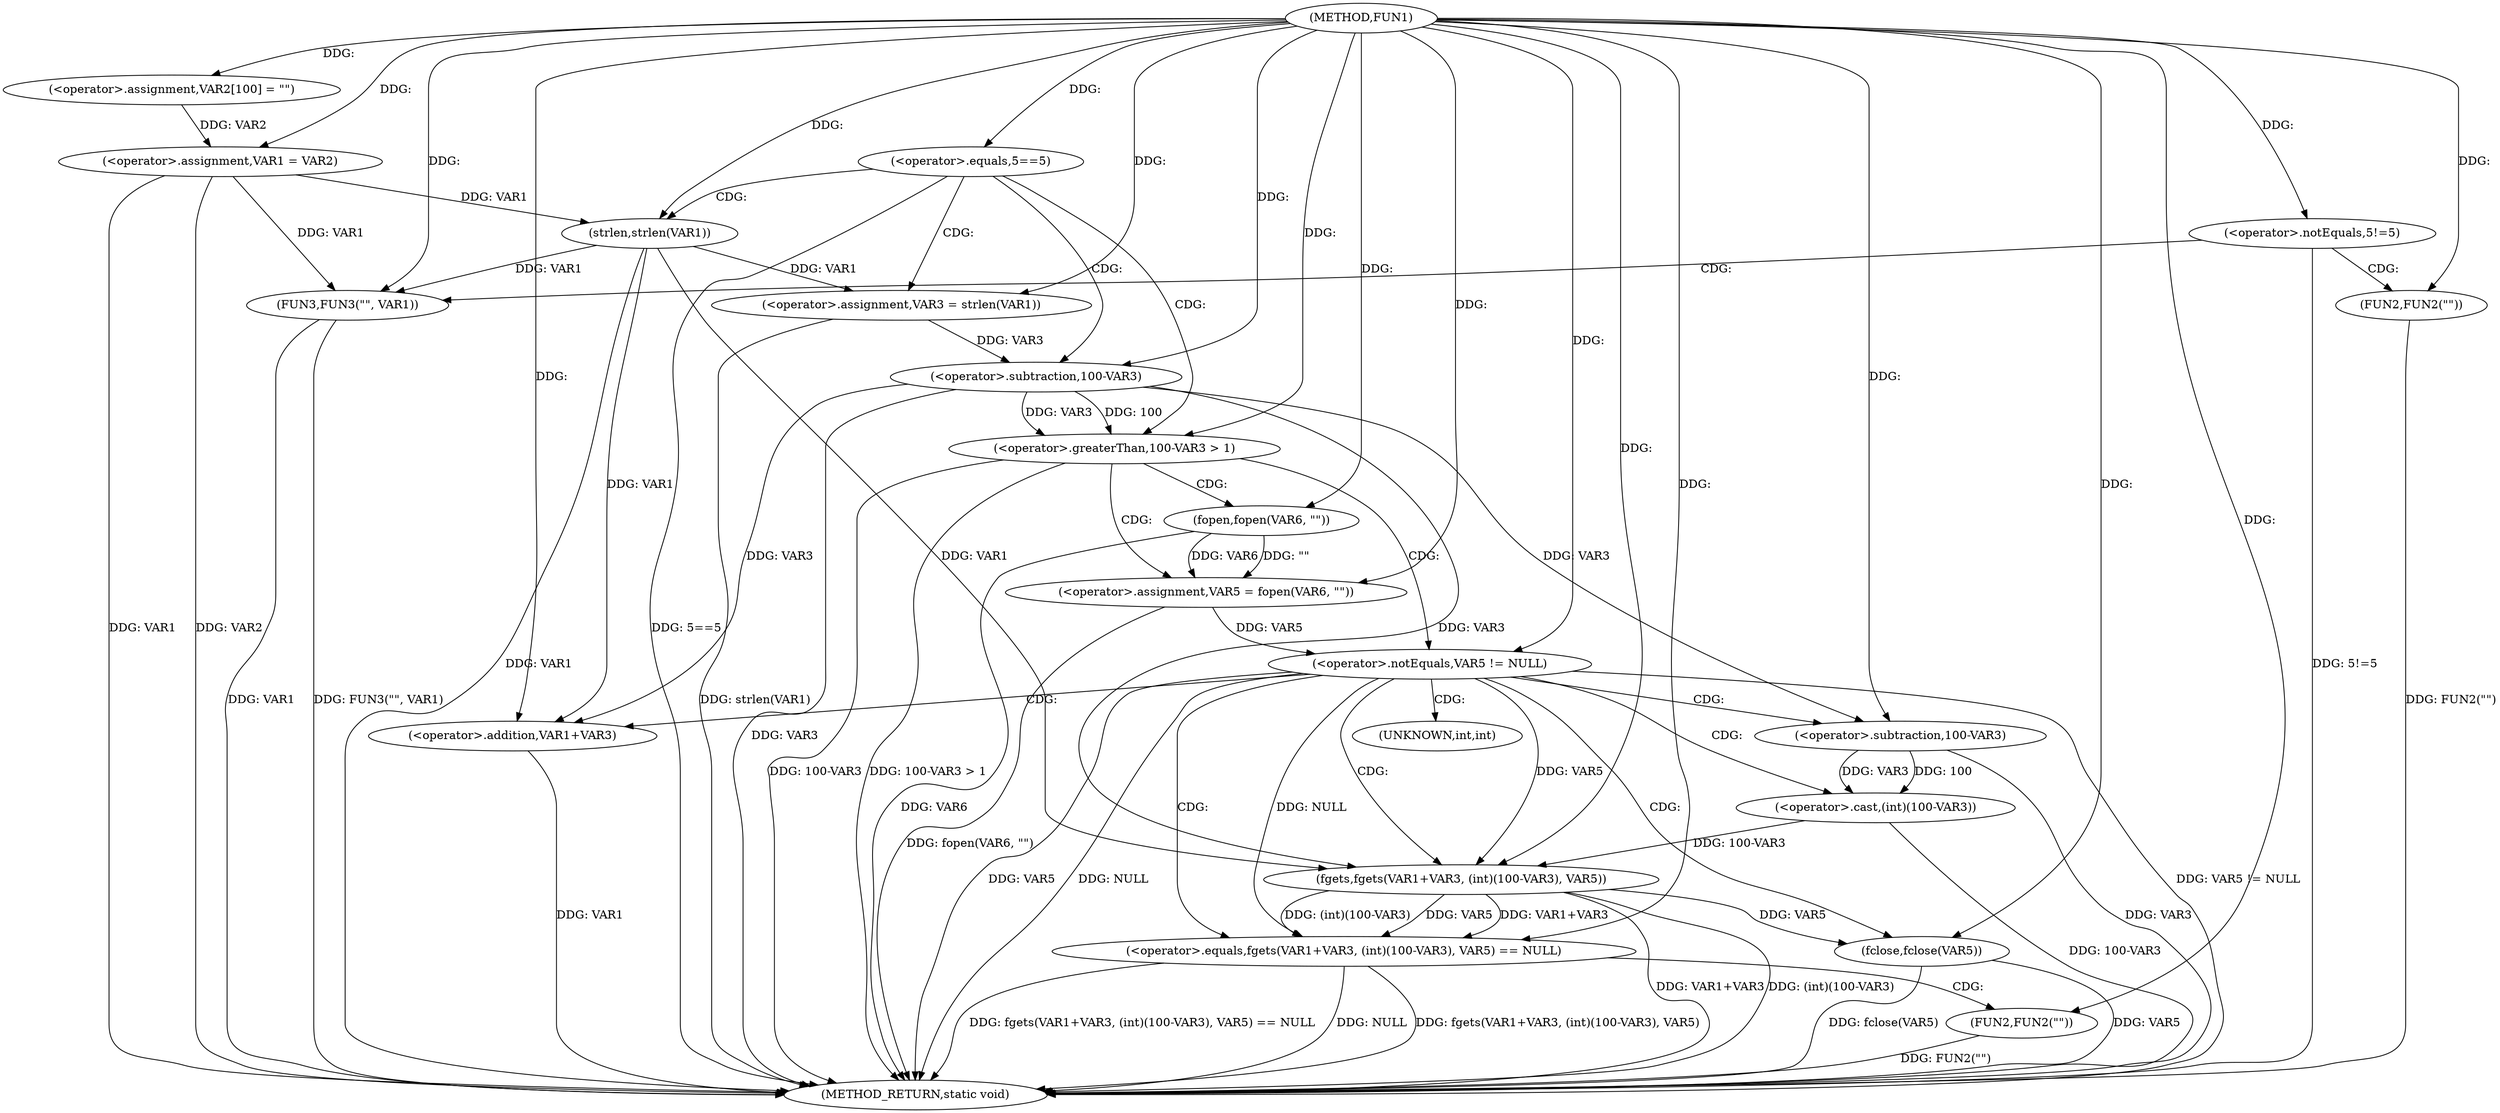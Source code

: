 digraph FUN1 {  
"1000100" [label = "(METHOD,FUN1)" ]
"1000169" [label = "(METHOD_RETURN,static void)" ]
"1000104" [label = "(<operator>.assignment,VAR2[100] = \"\")" ]
"1000107" [label = "(<operator>.assignment,VAR1 = VAR2)" ]
"1000111" [label = "(<operator>.equals,5==5)" ]
"1000117" [label = "(<operator>.assignment,VAR3 = strlen(VAR1))" ]
"1000119" [label = "(strlen,strlen(VAR1))" ]
"1000123" [label = "(<operator>.greaterThan,100-VAR3 > 1)" ]
"1000124" [label = "(<operator>.subtraction,100-VAR3)" ]
"1000129" [label = "(<operator>.assignment,VAR5 = fopen(VAR6, \"\"))" ]
"1000131" [label = "(fopen,fopen(VAR6, \"\"))" ]
"1000135" [label = "(<operator>.notEquals,VAR5 != NULL)" ]
"1000140" [label = "(<operator>.equals,fgets(VAR1+VAR3, (int)(100-VAR3), VAR5) == NULL)" ]
"1000141" [label = "(fgets,fgets(VAR1+VAR3, (int)(100-VAR3), VAR5))" ]
"1000142" [label = "(<operator>.addition,VAR1+VAR3)" ]
"1000145" [label = "(<operator>.cast,(int)(100-VAR3))" ]
"1000147" [label = "(<operator>.subtraction,100-VAR3)" ]
"1000153" [label = "(FUN2,FUN2(\"\"))" ]
"1000155" [label = "(fclose,fclose(VAR5))" ]
"1000158" [label = "(<operator>.notEquals,5!=5)" ]
"1000162" [label = "(FUN2,FUN2(\"\"))" ]
"1000166" [label = "(FUN3,FUN3(\"\", VAR1))" ]
"1000146" [label = "(UNKNOWN,int,int)" ]
  "1000141" -> "1000169"  [ label = "DDG: VAR1+VAR3"] 
  "1000107" -> "1000169"  [ label = "DDG: VAR1"] 
  "1000147" -> "1000169"  [ label = "DDG: VAR3"] 
  "1000153" -> "1000169"  [ label = "DDG: FUN2(\"\")"] 
  "1000155" -> "1000169"  [ label = "DDG: VAR5"] 
  "1000117" -> "1000169"  [ label = "DDG: strlen(VAR1)"] 
  "1000162" -> "1000169"  [ label = "DDG: FUN2(\"\")"] 
  "1000166" -> "1000169"  [ label = "DDG: VAR1"] 
  "1000124" -> "1000169"  [ label = "DDG: VAR3"] 
  "1000140" -> "1000169"  [ label = "DDG: NULL"] 
  "1000123" -> "1000169"  [ label = "DDG: 100-VAR3 > 1"] 
  "1000131" -> "1000169"  [ label = "DDG: VAR6"] 
  "1000140" -> "1000169"  [ label = "DDG: fgets(VAR1+VAR3, (int)(100-VAR3), VAR5)"] 
  "1000166" -> "1000169"  [ label = "DDG: FUN3(\"\", VAR1)"] 
  "1000140" -> "1000169"  [ label = "DDG: fgets(VAR1+VAR3, (int)(100-VAR3), VAR5) == NULL"] 
  "1000155" -> "1000169"  [ label = "DDG: fclose(VAR5)"] 
  "1000158" -> "1000169"  [ label = "DDG: 5!=5"] 
  "1000135" -> "1000169"  [ label = "DDG: VAR5 != NULL"] 
  "1000119" -> "1000169"  [ label = "DDG: VAR1"] 
  "1000142" -> "1000169"  [ label = "DDG: VAR1"] 
  "1000135" -> "1000169"  [ label = "DDG: VAR5"] 
  "1000141" -> "1000169"  [ label = "DDG: (int)(100-VAR3)"] 
  "1000145" -> "1000169"  [ label = "DDG: 100-VAR3"] 
  "1000111" -> "1000169"  [ label = "DDG: 5==5"] 
  "1000135" -> "1000169"  [ label = "DDG: NULL"] 
  "1000107" -> "1000169"  [ label = "DDG: VAR2"] 
  "1000129" -> "1000169"  [ label = "DDG: fopen(VAR6, \"\")"] 
  "1000123" -> "1000169"  [ label = "DDG: 100-VAR3"] 
  "1000100" -> "1000104"  [ label = "DDG: "] 
  "1000104" -> "1000107"  [ label = "DDG: VAR2"] 
  "1000100" -> "1000107"  [ label = "DDG: "] 
  "1000100" -> "1000111"  [ label = "DDG: "] 
  "1000119" -> "1000117"  [ label = "DDG: VAR1"] 
  "1000100" -> "1000117"  [ label = "DDG: "] 
  "1000107" -> "1000119"  [ label = "DDG: VAR1"] 
  "1000100" -> "1000119"  [ label = "DDG: "] 
  "1000124" -> "1000123"  [ label = "DDG: 100"] 
  "1000124" -> "1000123"  [ label = "DDG: VAR3"] 
  "1000100" -> "1000124"  [ label = "DDG: "] 
  "1000117" -> "1000124"  [ label = "DDG: VAR3"] 
  "1000100" -> "1000123"  [ label = "DDG: "] 
  "1000131" -> "1000129"  [ label = "DDG: VAR6"] 
  "1000131" -> "1000129"  [ label = "DDG: \"\""] 
  "1000100" -> "1000129"  [ label = "DDG: "] 
  "1000100" -> "1000131"  [ label = "DDG: "] 
  "1000129" -> "1000135"  [ label = "DDG: VAR5"] 
  "1000100" -> "1000135"  [ label = "DDG: "] 
  "1000141" -> "1000140"  [ label = "DDG: VAR1+VAR3"] 
  "1000141" -> "1000140"  [ label = "DDG: (int)(100-VAR3)"] 
  "1000141" -> "1000140"  [ label = "DDG: VAR5"] 
  "1000119" -> "1000141"  [ label = "DDG: VAR1"] 
  "1000100" -> "1000141"  [ label = "DDG: "] 
  "1000124" -> "1000141"  [ label = "DDG: VAR3"] 
  "1000119" -> "1000142"  [ label = "DDG: VAR1"] 
  "1000100" -> "1000142"  [ label = "DDG: "] 
  "1000124" -> "1000142"  [ label = "DDG: VAR3"] 
  "1000145" -> "1000141"  [ label = "DDG: 100-VAR3"] 
  "1000147" -> "1000145"  [ label = "DDG: 100"] 
  "1000147" -> "1000145"  [ label = "DDG: VAR3"] 
  "1000100" -> "1000147"  [ label = "DDG: "] 
  "1000124" -> "1000147"  [ label = "DDG: VAR3"] 
  "1000135" -> "1000141"  [ label = "DDG: VAR5"] 
  "1000135" -> "1000140"  [ label = "DDG: NULL"] 
  "1000100" -> "1000140"  [ label = "DDG: "] 
  "1000100" -> "1000153"  [ label = "DDG: "] 
  "1000141" -> "1000155"  [ label = "DDG: VAR5"] 
  "1000100" -> "1000155"  [ label = "DDG: "] 
  "1000100" -> "1000158"  [ label = "DDG: "] 
  "1000100" -> "1000162"  [ label = "DDG: "] 
  "1000100" -> "1000166"  [ label = "DDG: "] 
  "1000107" -> "1000166"  [ label = "DDG: VAR1"] 
  "1000119" -> "1000166"  [ label = "DDG: VAR1"] 
  "1000111" -> "1000117"  [ label = "CDG: "] 
  "1000111" -> "1000123"  [ label = "CDG: "] 
  "1000111" -> "1000124"  [ label = "CDG: "] 
  "1000111" -> "1000119"  [ label = "CDG: "] 
  "1000123" -> "1000131"  [ label = "CDG: "] 
  "1000123" -> "1000129"  [ label = "CDG: "] 
  "1000123" -> "1000135"  [ label = "CDG: "] 
  "1000135" -> "1000142"  [ label = "CDG: "] 
  "1000135" -> "1000155"  [ label = "CDG: "] 
  "1000135" -> "1000141"  [ label = "CDG: "] 
  "1000135" -> "1000147"  [ label = "CDG: "] 
  "1000135" -> "1000145"  [ label = "CDG: "] 
  "1000135" -> "1000146"  [ label = "CDG: "] 
  "1000135" -> "1000140"  [ label = "CDG: "] 
  "1000140" -> "1000153"  [ label = "CDG: "] 
  "1000158" -> "1000166"  [ label = "CDG: "] 
  "1000158" -> "1000162"  [ label = "CDG: "] 
}
